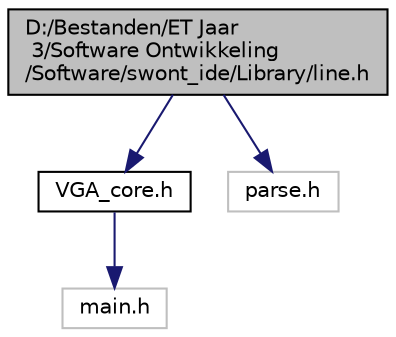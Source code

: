 digraph "D:/Bestanden/ET Jaar 3/Software Ontwikkeling/Software/swont_ide/Library/line.h"
{
 // LATEX_PDF_SIZE
  edge [fontname="Helvetica",fontsize="10",labelfontname="Helvetica",labelfontsize="10"];
  node [fontname="Helvetica",fontsize="10",shape=record];
  Node1 [label="D:/Bestanden/ET Jaar\l 3/Software Ontwikkeling\l/Software/swont_ide/Library/line.h",height=0.2,width=0.4,color="black", fillcolor="grey75", style="filled", fontcolor="black",tooltip="This file contains all API function responsible for drawing the different bitmaps."];
  Node1 -> Node2 [color="midnightblue",fontsize="10",style="solid"];
  Node2 [label="VGA_core.h",height=0.2,width=0.4,color="black", fillcolor="white", style="filled",URL="$_v_g_a__core_8h.html",tooltip="This file is the headerfile of VGA_core.c."];
  Node2 -> Node3 [color="midnightblue",fontsize="10",style="solid"];
  Node3 [label="main.h",height=0.2,width=0.4,color="grey75", fillcolor="white", style="filled",tooltip=" "];
  Node1 -> Node4 [color="midnightblue",fontsize="10",style="solid"];
  Node4 [label="parse.h",height=0.2,width=0.4,color="grey75", fillcolor="white", style="filled",tooltip=" "];
}
